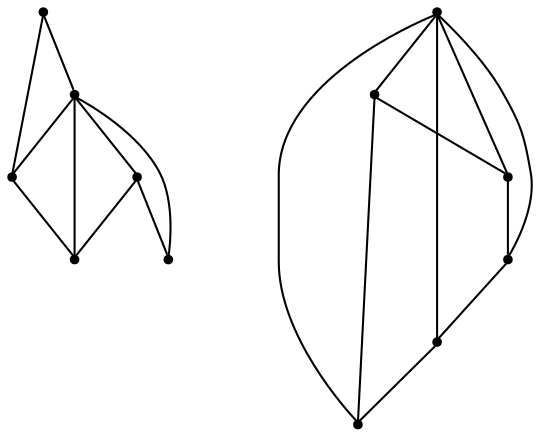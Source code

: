 graph {
  node [shape=point,comment="{\"directed\":false,\"doi\":\"10.1007/3-540-37623-2_21\",\"figure\":\"3\"}"]

  v0 [pos="1010.760485655747,1852.0833386315248"]
  v1 [pos="1190.7771782753362,1576.0832521650532"]
  v2 [pos="860.7465645420579,1876.0832839541972"]
  v3 [pos="710.2326173715967,1816.0833093855126"]
  v4 [pos="590.7214620284857,1577.0833386315248"]
  v5 [pos="890.2492781990917,1577.0833386315248"]
  v6 [pos="890.7493042558639,2206.8333042992494"]
  v7 [pos="861.996661476082,2147.5832992129863"]
  v8 [pos="710.2326173715967,2147.5832992129863"]
  v9 [pos="590.7214620284857,2147.5832992129863"]
  v10 [pos="1191.7772939730685,2148.33336406284"]
  v11 [pos="1010.2604595989749,2147.5832992129863"]

  v0 -- v1 [id="-1",pos="1010.760485655747,1852.0833386315248 1116.765223774824,1805.7073627342183 1190.9439278091465,1699.9045821646282 1190.7771782753362,1576.0832521650532"]
  v0 -- v2 [id="-2",pos="1010.760485655747,1852.0833386315248 974.0186823710428,1867.998177703072 933.498788302276,1876.8833213382306 890.9160855817684,1876.8833213382306 880.7544281301075,1876.8833213382306 870.7102397641825,1876.377349386852 860.7465645420579,1876.0832839541972"]
  v3 -- v2 [id="-3",pos="710.2326173715967,1816.0833093855126 752.8611428595513,1848.6060839249321 804.5543883047851,1869.776340843358 860.7465645420579,1876.0832839541972"]
  v4 -- v3 [id="-4",pos="590.7214620284857,1577.0833386315248 590.8881797702019,1674.6050341506539 637.6941295137765,1761.462116302891 710.2326173715967,1816.0833093855126"]
  v9 -- v10 [id="-9",pos="590.7214620284857,2147.5832992129863 470.87703016241295,2147.5832674238427 470.87703016241295,2147.5832674238427 470.87703016241295,2147.5832674238427 470.87703016241295,2027.5833182864728 470.87703016241295,2027.5833182864728 470.87703016241295,2027.5833182864728 1250.9494708209468,2027.5833182864728 1250.9494708209468,2027.5833182864728 1250.9494708209468,2027.5833182864728 1250.9494708209468,2147.5832674238427 1250.9494708209468,2147.5832674238427 1250.9494708209468,2147.5832674238427 1191.7772939730685,2148.33336406284 1191.7772939730685,2148.33336406284 1191.7772939730685,2148.33336406284"]
  v8 -- v7 [id="-10",pos="710.2326173715967,2147.5832992129863 861.996661476082,2147.5832992129863 861.996661476082,2147.5832992129863 861.996661476082,2147.5832992129863"]
  v11 -- v10 [id="-13",pos="1010.2604595989749,2147.5832992129863 1191.7772939730685,2148.33336406284 1191.7772939730685,2148.33336406284 1191.7772939730685,2148.33336406284"]
  v9 -- v8 [id="-16",pos="590.7214620284857,2147.5832992129863 710.2326173715967,2147.5832992129863 710.2326173715967,2147.5832992129863 710.2326173715967,2147.5832992129863"]
  v7 -- v11 [id="-19",pos="861.996661476082,2147.5832992129863 1010.2604595989749,2147.5832992129863 1010.2604595989749,2147.5832992129863 1010.2604595989749,2147.5832992129863"]
  v4 -- v5 [id="-26",pos="590.7214620284857,1577.0833386315248 890.2492781990917,1577.0833386315248 890.2492781990917,1577.0833386315248 890.2492781990917,1577.0833386315248"]
  v6 -- v11 [id="-31",pos="890.7493042558639,2206.8333042992494 1010.2604595989749,2147.5832992129863 1010.2604595989749,2147.5832992129863 1010.2604595989749,2147.5832992129863"]
  v6 -- v10 [id="-32",pos="890.7493042558639,2206.8333042992494 1191.7772939730685,2148.33336406284 1191.7772939730685,2148.33336406284 1191.7772939730685,2148.33336406284"]
  v6 -- v9 [id="-33",pos="890.7493042558639,2206.8333042992494 590.7214620284857,2147.5832992129863 590.7214620284857,2147.5832992129863 590.7214620284857,2147.5832992129863"]
  v6 -- v8 [id="-34",pos="890.7493042558639,2206.8333042992494 710.2326173715967,2147.5832992129863 710.2326173715967,2147.5832992129863 710.2326173715967,2147.5832992129863"]
  v6 -- v7 [id="-35",pos="890.7493042558639,2206.8333042992494 861.996661476082,2147.5832992129863 861.996661476082,2147.5832992129863 861.996661476082,2147.5832992129863"]
  v5 -- v3 [id="-36",pos="890.2492781990917,1577.0833386315248 710.2326173715967,1816.0833093855126 710.2326173715967,1816.0833093855126 710.2326173715967,1816.0833093855126"]
  v5 -- v1 [id="-37",pos="890.2492781990917,1577.0833386315248 1190.7771782753362,1576.0832521650532 1190.7771782753362,1576.0832521650532 1190.7771782753362,1576.0832521650532"]
  v5 -- v2 [id="-38",pos="890.2492781990917,1577.0833386315248 860.7465645420579,1876.0832839541972 860.7465645420579,1876.0832839541972 860.7465645420579,1876.0832839541972"]
  v5 -- v0 [id="-39",pos="890.2492781990917,1577.0833386315248 1010.760485655747,1852.0833386315248 1010.760485655747,1852.0833386315248 1010.760485655747,1852.0833386315248"]
}